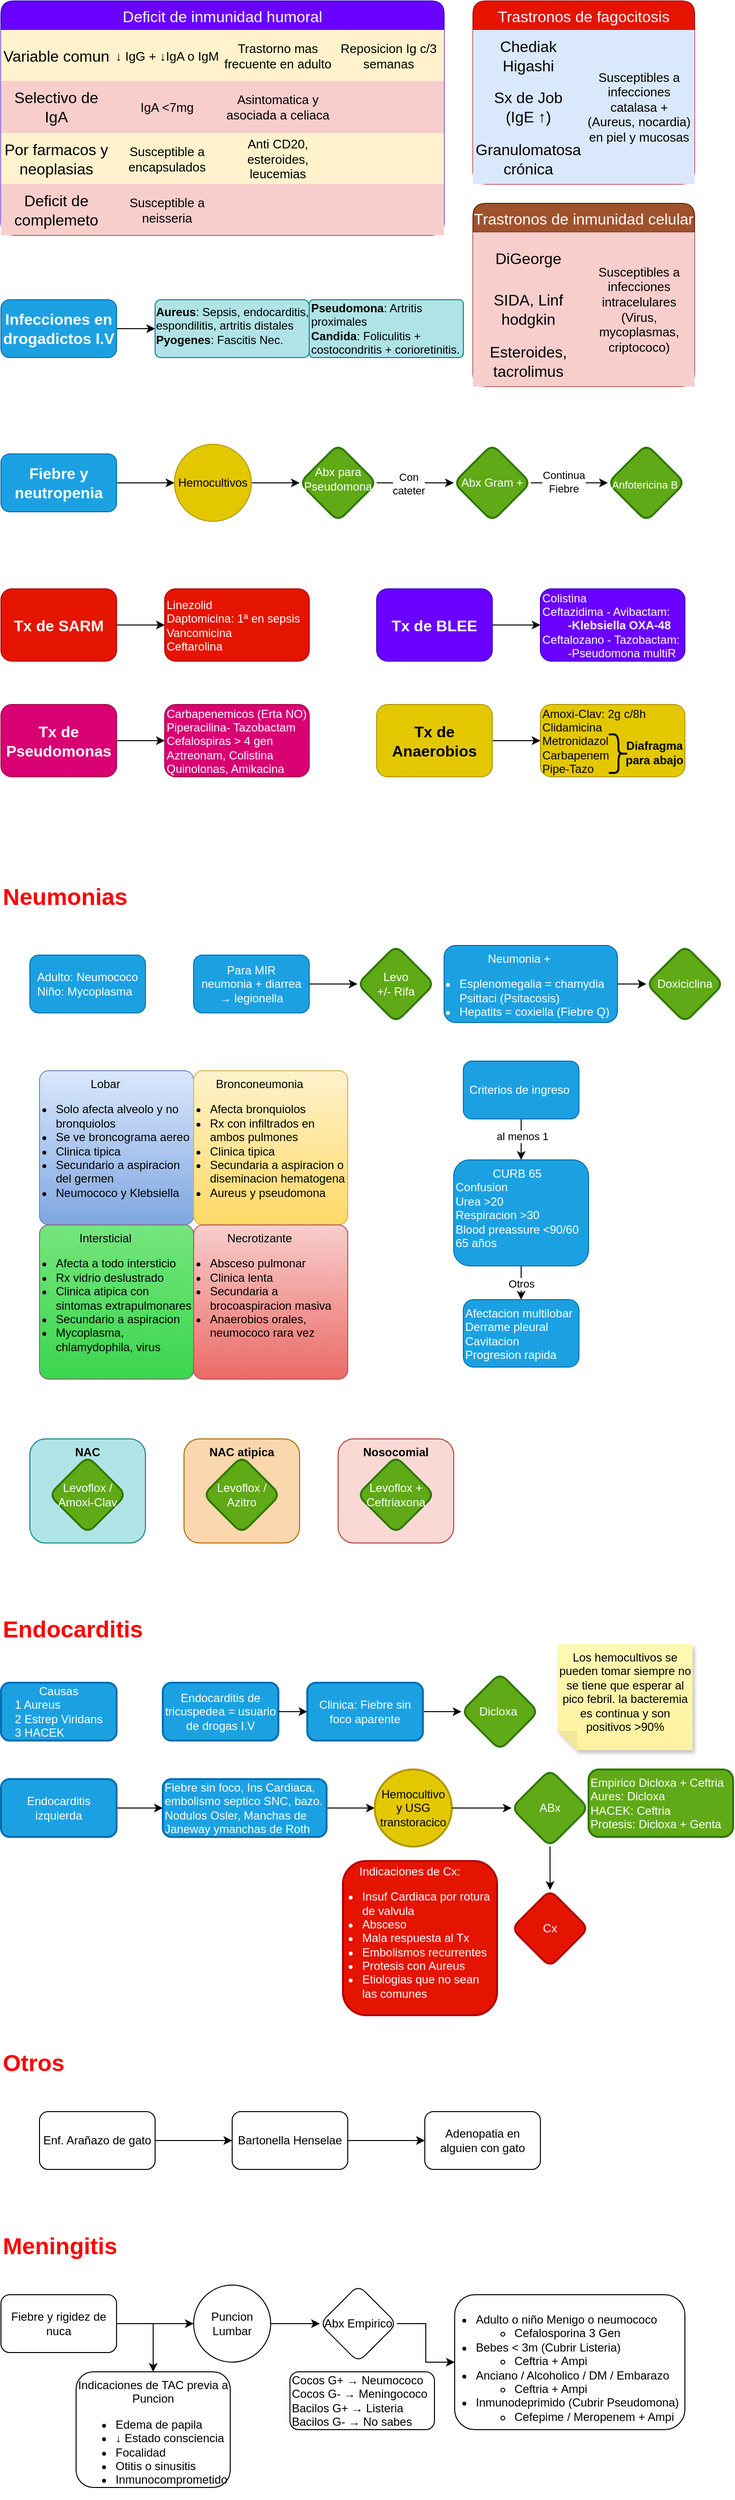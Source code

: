 <mxfile version="21.6.2" type="github">
  <diagram name="Página-1" id="2CrfE8WvnRpnQF9L1QOg">
    <mxGraphModel dx="821" dy="754" grid="1" gridSize="10" guides="1" tooltips="1" connect="1" arrows="1" fold="1" page="1" pageScale="1" pageWidth="850" pageHeight="1100" math="0" shadow="0">
      <root>
        <mxCell id="0" />
        <mxCell id="1" parent="0" />
        <mxCell id="sHQAMOlgaIM1nV1TYifh-20" value="Nosocomial" style="rounded=1;whiteSpace=wrap;html=1;verticalAlign=top;fillColor=#fad9d5;strokeColor=#ae4132;fontStyle=1" vertex="1" parent="1">
          <mxGeometry x="430" y="1582" width="120" height="108" as="geometry" />
        </mxCell>
        <mxCell id="sHQAMOlgaIM1nV1TYifh-19" value="NAC atipica" style="rounded=1;whiteSpace=wrap;html=1;verticalAlign=top;fillColor=#fad7ac;strokeColor=#b46504;fontStyle=1" vertex="1" parent="1">
          <mxGeometry x="270" y="1582" width="120" height="108" as="geometry" />
        </mxCell>
        <mxCell id="sHQAMOlgaIM1nV1TYifh-18" value="NAC" style="rounded=1;whiteSpace=wrap;html=1;verticalAlign=top;fillColor=#b0e3e6;strokeColor=#0e8088;fontStyle=1" vertex="1" parent="1">
          <mxGeometry x="110" y="1582" width="120" height="108" as="geometry" />
        </mxCell>
        <mxCell id="TPgOUrvoIxnq0UZ94LA--1" value="Deficit de inmunidad humoral" style="shape=table;startSize=30;container=1;collapsible=0;childLayout=tableLayout;strokeColor=#3700CC;fontSize=16;rounded=1;fillColor=#6a00ff;fontColor=#ffffff;" parent="1" vertex="1">
          <mxGeometry x="80" y="90" width="460" height="243" as="geometry" />
        </mxCell>
        <mxCell id="TPgOUrvoIxnq0UZ94LA--2" value="" style="shape=tableRow;horizontal=0;startSize=0;swimlaneHead=0;swimlaneBody=0;strokeColor=inherit;top=0;left=0;bottom=0;right=0;collapsible=0;dropTarget=0;fillColor=none;points=[[0,0.5],[1,0.5]];portConstraint=eastwest;fontSize=16;" parent="TPgOUrvoIxnq0UZ94LA--1" vertex="1">
          <mxGeometry y="30" width="460" height="53" as="geometry" />
        </mxCell>
        <mxCell id="TPgOUrvoIxnq0UZ94LA--3" value="Variable comun" style="shape=partialRectangle;html=1;whiteSpace=wrap;connectable=0;strokeColor=#d6b656;overflow=hidden;fillColor=#fff2cc;top=0;left=0;bottom=0;right=0;pointerEvents=1;fontSize=16;" parent="TPgOUrvoIxnq0UZ94LA--2" vertex="1">
          <mxGeometry width="115" height="53" as="geometry">
            <mxRectangle width="115" height="53" as="alternateBounds" />
          </mxGeometry>
        </mxCell>
        <mxCell id="TPgOUrvoIxnq0UZ94LA--4" value="↓ IgG + ↓IgA o IgM" style="shape=partialRectangle;html=1;whiteSpace=wrap;connectable=0;strokeColor=#d6b656;overflow=hidden;fillColor=#fff2cc;top=0;left=0;bottom=0;right=0;pointerEvents=1;fontSize=13;" parent="TPgOUrvoIxnq0UZ94LA--2" vertex="1">
          <mxGeometry x="115" width="115" height="53" as="geometry">
            <mxRectangle width="115" height="53" as="alternateBounds" />
          </mxGeometry>
        </mxCell>
        <mxCell id="TPgOUrvoIxnq0UZ94LA--5" value="Trastorno mas frecuente en adulto" style="shape=partialRectangle;html=1;whiteSpace=wrap;connectable=0;strokeColor=#d6b656;overflow=hidden;fillColor=#fff2cc;top=0;left=0;bottom=0;right=0;pointerEvents=1;fontSize=13;" parent="TPgOUrvoIxnq0UZ94LA--2" vertex="1">
          <mxGeometry x="230" width="115" height="53" as="geometry">
            <mxRectangle width="115" height="53" as="alternateBounds" />
          </mxGeometry>
        </mxCell>
        <mxCell id="TPgOUrvoIxnq0UZ94LA--14" value="Reposicion Ig c/3 semanas" style="shape=partialRectangle;html=1;whiteSpace=wrap;connectable=0;strokeColor=#d6b656;overflow=hidden;fillColor=#fff2cc;top=0;left=0;bottom=0;right=0;pointerEvents=1;fontSize=13;" parent="TPgOUrvoIxnq0UZ94LA--2" vertex="1">
          <mxGeometry x="345" width="115" height="53" as="geometry">
            <mxRectangle width="115" height="53" as="alternateBounds" />
          </mxGeometry>
        </mxCell>
        <mxCell id="TPgOUrvoIxnq0UZ94LA--6" value="" style="shape=tableRow;horizontal=0;startSize=0;swimlaneHead=0;swimlaneBody=0;strokeColor=inherit;top=0;left=0;bottom=0;right=0;collapsible=0;dropTarget=0;fillColor=none;points=[[0,0.5],[1,0.5]];portConstraint=eastwest;fontSize=16;" parent="TPgOUrvoIxnq0UZ94LA--1" vertex="1">
          <mxGeometry y="83" width="460" height="54" as="geometry" />
        </mxCell>
        <mxCell id="TPgOUrvoIxnq0UZ94LA--7" value="Selectivo de IgA" style="shape=partialRectangle;html=1;whiteSpace=wrap;connectable=0;strokeColor=#b85450;overflow=hidden;fillColor=#f8cecc;top=0;left=0;bottom=0;right=0;pointerEvents=1;fontSize=16;" parent="TPgOUrvoIxnq0UZ94LA--6" vertex="1">
          <mxGeometry width="115" height="54" as="geometry">
            <mxRectangle width="115" height="54" as="alternateBounds" />
          </mxGeometry>
        </mxCell>
        <mxCell id="TPgOUrvoIxnq0UZ94LA--8" value="IgA &amp;lt;7mg" style="shape=partialRectangle;html=1;whiteSpace=wrap;connectable=0;strokeColor=#b85450;overflow=hidden;fillColor=#f8cecc;top=0;left=0;bottom=0;right=0;pointerEvents=1;fontSize=13;" parent="TPgOUrvoIxnq0UZ94LA--6" vertex="1">
          <mxGeometry x="115" width="115" height="54" as="geometry">
            <mxRectangle width="115" height="54" as="alternateBounds" />
          </mxGeometry>
        </mxCell>
        <mxCell id="TPgOUrvoIxnq0UZ94LA--9" value="Asintomatica y asociada a celiaca" style="shape=partialRectangle;html=1;whiteSpace=wrap;connectable=0;strokeColor=#b85450;overflow=hidden;fillColor=#f8cecc;top=0;left=0;bottom=0;right=0;pointerEvents=1;fontSize=13;" parent="TPgOUrvoIxnq0UZ94LA--6" vertex="1">
          <mxGeometry x="230" width="115" height="54" as="geometry">
            <mxRectangle width="115" height="54" as="alternateBounds" />
          </mxGeometry>
        </mxCell>
        <mxCell id="TPgOUrvoIxnq0UZ94LA--15" style="shape=partialRectangle;html=1;whiteSpace=wrap;connectable=0;strokeColor=#b85450;overflow=hidden;fillColor=#f8cecc;top=0;left=0;bottom=0;right=0;pointerEvents=1;fontSize=16;" parent="TPgOUrvoIxnq0UZ94LA--6" vertex="1">
          <mxGeometry x="345" width="115" height="54" as="geometry">
            <mxRectangle width="115" height="54" as="alternateBounds" />
          </mxGeometry>
        </mxCell>
        <mxCell id="TPgOUrvoIxnq0UZ94LA--10" value="" style="shape=tableRow;horizontal=0;startSize=0;swimlaneHead=0;swimlaneBody=0;strokeColor=inherit;top=0;left=0;bottom=0;right=0;collapsible=0;dropTarget=0;fillColor=none;points=[[0,0.5],[1,0.5]];portConstraint=eastwest;fontSize=16;" parent="TPgOUrvoIxnq0UZ94LA--1" vertex="1">
          <mxGeometry y="137" width="460" height="53" as="geometry" />
        </mxCell>
        <mxCell id="TPgOUrvoIxnq0UZ94LA--11" value="Por farmacos y neoplasias" style="shape=partialRectangle;html=1;whiteSpace=wrap;connectable=0;strokeColor=#d6b656;overflow=hidden;fillColor=#fff2cc;top=0;left=0;bottom=0;right=0;pointerEvents=1;fontSize=16;" parent="TPgOUrvoIxnq0UZ94LA--10" vertex="1">
          <mxGeometry width="115" height="53" as="geometry">
            <mxRectangle width="115" height="53" as="alternateBounds" />
          </mxGeometry>
        </mxCell>
        <mxCell id="TPgOUrvoIxnq0UZ94LA--12" value="&lt;font style=&quot;font-size: 13px;&quot;&gt;Susceptible a encapsulados&lt;br style=&quot;font-size: 13px;&quot;&gt;&lt;/font&gt;" style="shape=partialRectangle;html=1;whiteSpace=wrap;connectable=0;strokeColor=#d6b656;overflow=hidden;fillColor=#fff2cc;top=0;left=0;bottom=0;right=0;pointerEvents=1;fontSize=13;" parent="TPgOUrvoIxnq0UZ94LA--10" vertex="1">
          <mxGeometry x="115" width="115" height="53" as="geometry">
            <mxRectangle width="115" height="53" as="alternateBounds" />
          </mxGeometry>
        </mxCell>
        <mxCell id="TPgOUrvoIxnq0UZ94LA--13" value="Anti CD20, esteroides, leucemias" style="shape=partialRectangle;html=1;whiteSpace=wrap;connectable=0;strokeColor=#d6b656;overflow=hidden;fillColor=#fff2cc;top=0;left=0;bottom=0;right=0;pointerEvents=1;fontSize=13;" parent="TPgOUrvoIxnq0UZ94LA--10" vertex="1">
          <mxGeometry x="230" width="115" height="53" as="geometry">
            <mxRectangle width="115" height="53" as="alternateBounds" />
          </mxGeometry>
        </mxCell>
        <mxCell id="TPgOUrvoIxnq0UZ94LA--16" style="shape=partialRectangle;html=1;whiteSpace=wrap;connectable=0;strokeColor=#d6b656;overflow=hidden;fillColor=#fff2cc;top=0;left=0;bottom=0;right=0;pointerEvents=1;fontSize=16;" parent="TPgOUrvoIxnq0UZ94LA--10" vertex="1">
          <mxGeometry x="345" width="115" height="53" as="geometry">
            <mxRectangle width="115" height="53" as="alternateBounds" />
          </mxGeometry>
        </mxCell>
        <mxCell id="TPgOUrvoIxnq0UZ94LA--43" style="shape=tableRow;horizontal=0;startSize=0;swimlaneHead=0;swimlaneBody=0;strokeColor=inherit;top=0;left=0;bottom=0;right=0;collapsible=0;dropTarget=0;fillColor=none;points=[[0,0.5],[1,0.5]];portConstraint=eastwest;fontSize=16;" parent="TPgOUrvoIxnq0UZ94LA--1" vertex="1">
          <mxGeometry y="190" width="460" height="53" as="geometry" />
        </mxCell>
        <mxCell id="TPgOUrvoIxnq0UZ94LA--44" value="Deficit de complemeto" style="shape=partialRectangle;html=1;whiteSpace=wrap;connectable=0;strokeColor=#b85450;overflow=hidden;fillColor=#f8cecc;top=0;left=0;bottom=0;right=0;pointerEvents=1;fontSize=16;" parent="TPgOUrvoIxnq0UZ94LA--43" vertex="1">
          <mxGeometry width="115" height="53" as="geometry">
            <mxRectangle width="115" height="53" as="alternateBounds" />
          </mxGeometry>
        </mxCell>
        <mxCell id="TPgOUrvoIxnq0UZ94LA--45" value="Susceptible a neisseria" style="shape=partialRectangle;html=1;whiteSpace=wrap;connectable=0;strokeColor=#b85450;overflow=hidden;fillColor=#f8cecc;top=0;left=0;bottom=0;right=0;pointerEvents=1;fontSize=13;" parent="TPgOUrvoIxnq0UZ94LA--43" vertex="1">
          <mxGeometry x="115" width="115" height="53" as="geometry">
            <mxRectangle width="115" height="53" as="alternateBounds" />
          </mxGeometry>
        </mxCell>
        <mxCell id="TPgOUrvoIxnq0UZ94LA--46" style="shape=partialRectangle;html=1;whiteSpace=wrap;connectable=0;strokeColor=#b85450;overflow=hidden;fillColor=#f8cecc;top=0;left=0;bottom=0;right=0;pointerEvents=1;fontSize=13;" parent="TPgOUrvoIxnq0UZ94LA--43" vertex="1">
          <mxGeometry x="230" width="115" height="53" as="geometry">
            <mxRectangle width="115" height="53" as="alternateBounds" />
          </mxGeometry>
        </mxCell>
        <mxCell id="TPgOUrvoIxnq0UZ94LA--47" style="shape=partialRectangle;html=1;whiteSpace=wrap;connectable=0;strokeColor=#b85450;overflow=hidden;fillColor=#f8cecc;top=0;left=0;bottom=0;right=0;pointerEvents=1;fontSize=16;" parent="TPgOUrvoIxnq0UZ94LA--43" vertex="1">
          <mxGeometry x="345" width="115" height="53" as="geometry">
            <mxRectangle width="115" height="53" as="alternateBounds" />
          </mxGeometry>
        </mxCell>
        <mxCell id="TPgOUrvoIxnq0UZ94LA--17" value="Trastronos de fagocitosis" style="shape=table;startSize=30;container=1;collapsible=0;childLayout=tableLayout;strokeColor=#B20000;fontSize=16;rounded=1;fillColor=#e51400;fontColor=#ffffff;" parent="1" vertex="1">
          <mxGeometry x="570" y="90" width="230" height="190" as="geometry" />
        </mxCell>
        <mxCell id="TPgOUrvoIxnq0UZ94LA--18" value="" style="shape=tableRow;horizontal=0;startSize=0;swimlaneHead=0;swimlaneBody=0;strokeColor=inherit;top=0;left=0;bottom=0;right=0;collapsible=0;dropTarget=0;fillColor=none;points=[[0,0.5],[1,0.5]];portConstraint=eastwest;fontSize=16;" parent="TPgOUrvoIxnq0UZ94LA--17" vertex="1">
          <mxGeometry y="30" width="230" height="53" as="geometry" />
        </mxCell>
        <mxCell id="TPgOUrvoIxnq0UZ94LA--19" value="Chediak Higashi" style="shape=partialRectangle;html=1;whiteSpace=wrap;connectable=0;strokeColor=#6c8ebf;overflow=hidden;fillColor=#dae8fc;top=0;left=0;bottom=0;right=0;pointerEvents=1;fontSize=16;" parent="TPgOUrvoIxnq0UZ94LA--18" vertex="1">
          <mxGeometry width="115" height="53" as="geometry">
            <mxRectangle width="115" height="53" as="alternateBounds" />
          </mxGeometry>
        </mxCell>
        <mxCell id="TPgOUrvoIxnq0UZ94LA--20" value="Susceptibles a infecciones catalasa + &lt;br&gt;(Aureus, nocardia) en piel y mucosas" style="shape=partialRectangle;html=1;whiteSpace=wrap;connectable=0;strokeColor=#6c8ebf;overflow=hidden;fillColor=#dae8fc;top=0;left=0;bottom=0;right=0;pointerEvents=1;fontSize=13;rowspan=3;colspan=1;align=center;" parent="TPgOUrvoIxnq0UZ94LA--18" vertex="1">
          <mxGeometry x="115" width="115" height="160" as="geometry">
            <mxRectangle width="115" height="53" as="alternateBounds" />
          </mxGeometry>
        </mxCell>
        <mxCell id="TPgOUrvoIxnq0UZ94LA--23" value="" style="shape=tableRow;horizontal=0;startSize=0;swimlaneHead=0;swimlaneBody=0;strokeColor=inherit;top=0;left=0;bottom=0;right=0;collapsible=0;dropTarget=0;fillColor=none;points=[[0,0.5],[1,0.5]];portConstraint=eastwest;fontSize=16;" parent="TPgOUrvoIxnq0UZ94LA--17" vertex="1">
          <mxGeometry y="83" width="230" height="54" as="geometry" />
        </mxCell>
        <mxCell id="TPgOUrvoIxnq0UZ94LA--24" value="Sx de Job &lt;br&gt;(IgE ↑)" style="shape=partialRectangle;html=1;whiteSpace=wrap;connectable=0;strokeColor=#6c8ebf;overflow=hidden;fillColor=#dae8fc;top=0;left=0;bottom=0;right=0;pointerEvents=1;fontSize=16;" parent="TPgOUrvoIxnq0UZ94LA--23" vertex="1">
          <mxGeometry width="115" height="54" as="geometry">
            <mxRectangle width="115" height="54" as="alternateBounds" />
          </mxGeometry>
        </mxCell>
        <mxCell id="TPgOUrvoIxnq0UZ94LA--25" value="IgA &amp;lt;7mg" style="shape=partialRectangle;html=1;whiteSpace=wrap;connectable=0;strokeColor=inherit;overflow=hidden;fillColor=none;top=0;left=0;bottom=0;right=0;pointerEvents=1;fontSize=13;" parent="TPgOUrvoIxnq0UZ94LA--23" vertex="1" visible="0">
          <mxGeometry x="115" width="115" height="54" as="geometry">
            <mxRectangle width="115" height="54" as="alternateBounds" />
          </mxGeometry>
        </mxCell>
        <mxCell id="TPgOUrvoIxnq0UZ94LA--28" value="" style="shape=tableRow;horizontal=0;startSize=0;swimlaneHead=0;swimlaneBody=0;strokeColor=inherit;top=0;left=0;bottom=0;right=0;collapsible=0;dropTarget=0;fillColor=none;points=[[0,0.5],[1,0.5]];portConstraint=eastwest;fontSize=16;" parent="TPgOUrvoIxnq0UZ94LA--17" vertex="1">
          <mxGeometry y="137" width="230" height="53" as="geometry" />
        </mxCell>
        <mxCell id="TPgOUrvoIxnq0UZ94LA--29" value="Granulomatosa crónica" style="shape=partialRectangle;html=1;whiteSpace=wrap;connectable=0;strokeColor=#6c8ebf;overflow=hidden;fillColor=#dae8fc;top=0;left=0;bottom=0;right=0;pointerEvents=1;fontSize=16;" parent="TPgOUrvoIxnq0UZ94LA--28" vertex="1">
          <mxGeometry width="115" height="53" as="geometry">
            <mxRectangle width="115" height="53" as="alternateBounds" />
          </mxGeometry>
        </mxCell>
        <mxCell id="TPgOUrvoIxnq0UZ94LA--30" value="&lt;font style=&quot;font-size: 13px;&quot;&gt;Susceptible a encapsulados&lt;br style=&quot;font-size: 13px;&quot;&gt;&lt;/font&gt;" style="shape=partialRectangle;html=1;whiteSpace=wrap;connectable=0;strokeColor=inherit;overflow=hidden;fillColor=none;top=0;left=0;bottom=0;right=0;pointerEvents=1;fontSize=13;" parent="TPgOUrvoIxnq0UZ94LA--28" vertex="1" visible="0">
          <mxGeometry x="115" width="115" height="53" as="geometry">
            <mxRectangle width="115" height="53" as="alternateBounds" />
          </mxGeometry>
        </mxCell>
        <mxCell id="TPgOUrvoIxnq0UZ94LA--33" value="Trastronos de inmunidad celular" style="shape=table;startSize=30;container=1;collapsible=0;childLayout=tableLayout;strokeColor=#6D1F00;fontSize=16;rounded=1;fillColor=#a0522d;fontColor=#ffffff;" parent="1" vertex="1">
          <mxGeometry x="570" y="300" width="230" height="190" as="geometry" />
        </mxCell>
        <mxCell id="TPgOUrvoIxnq0UZ94LA--34" value="" style="shape=tableRow;horizontal=0;startSize=0;swimlaneHead=0;swimlaneBody=0;strokeColor=inherit;top=0;left=0;bottom=0;right=0;collapsible=0;dropTarget=0;fillColor=none;points=[[0,0.5],[1,0.5]];portConstraint=eastwest;fontSize=16;" parent="TPgOUrvoIxnq0UZ94LA--33" vertex="1">
          <mxGeometry y="30" width="230" height="53" as="geometry" />
        </mxCell>
        <mxCell id="TPgOUrvoIxnq0UZ94LA--35" value="DiGeorge" style="shape=partialRectangle;html=1;whiteSpace=wrap;connectable=0;strokeColor=#b85450;overflow=hidden;fillColor=#f8cecc;top=0;left=0;bottom=0;right=0;pointerEvents=1;fontSize=16;" parent="TPgOUrvoIxnq0UZ94LA--34" vertex="1">
          <mxGeometry width="115" height="53" as="geometry">
            <mxRectangle width="115" height="53" as="alternateBounds" />
          </mxGeometry>
        </mxCell>
        <mxCell id="TPgOUrvoIxnq0UZ94LA--36" value="Susceptibles a infecciones intracelulares (Virus, mycoplasmas, criptococo)" style="shape=partialRectangle;html=1;whiteSpace=wrap;connectable=0;strokeColor=#b85450;overflow=hidden;fillColor=#f8cecc;top=0;left=0;bottom=0;right=0;pointerEvents=1;fontSize=13;rowspan=3;colspan=1;" parent="TPgOUrvoIxnq0UZ94LA--34" vertex="1">
          <mxGeometry x="115" width="115" height="160" as="geometry">
            <mxRectangle width="115" height="53" as="alternateBounds" />
          </mxGeometry>
        </mxCell>
        <mxCell id="TPgOUrvoIxnq0UZ94LA--37" value="" style="shape=tableRow;horizontal=0;startSize=0;swimlaneHead=0;swimlaneBody=0;strokeColor=inherit;top=0;left=0;bottom=0;right=0;collapsible=0;dropTarget=0;fillColor=none;points=[[0,0.5],[1,0.5]];portConstraint=eastwest;fontSize=16;" parent="TPgOUrvoIxnq0UZ94LA--33" vertex="1">
          <mxGeometry y="83" width="230" height="54" as="geometry" />
        </mxCell>
        <mxCell id="TPgOUrvoIxnq0UZ94LA--38" value="SIDA, Linf hodgkin" style="shape=partialRectangle;html=1;whiteSpace=wrap;connectable=0;strokeColor=#b85450;overflow=hidden;fillColor=#f8cecc;top=0;left=0;bottom=0;right=0;pointerEvents=1;fontSize=16;" parent="TPgOUrvoIxnq0UZ94LA--37" vertex="1">
          <mxGeometry width="115" height="54" as="geometry">
            <mxRectangle width="115" height="54" as="alternateBounds" />
          </mxGeometry>
        </mxCell>
        <mxCell id="TPgOUrvoIxnq0UZ94LA--39" value="IgA &amp;lt;7mg" style="shape=partialRectangle;html=1;whiteSpace=wrap;connectable=0;strokeColor=inherit;overflow=hidden;fillColor=none;top=0;left=0;bottom=0;right=0;pointerEvents=1;fontSize=13;" parent="TPgOUrvoIxnq0UZ94LA--37" vertex="1" visible="0">
          <mxGeometry x="115" width="115" height="54" as="geometry">
            <mxRectangle width="115" height="54" as="alternateBounds" />
          </mxGeometry>
        </mxCell>
        <mxCell id="TPgOUrvoIxnq0UZ94LA--40" value="" style="shape=tableRow;horizontal=0;startSize=0;swimlaneHead=0;swimlaneBody=0;strokeColor=inherit;top=0;left=0;bottom=0;right=0;collapsible=0;dropTarget=0;fillColor=none;points=[[0,0.5],[1,0.5]];portConstraint=eastwest;fontSize=16;" parent="TPgOUrvoIxnq0UZ94LA--33" vertex="1">
          <mxGeometry y="137" width="230" height="53" as="geometry" />
        </mxCell>
        <mxCell id="TPgOUrvoIxnq0UZ94LA--41" value="Esteroides, tacrolimus" style="shape=partialRectangle;html=1;whiteSpace=wrap;connectable=0;strokeColor=#b85450;overflow=hidden;fillColor=#f8cecc;top=0;left=0;bottom=0;right=0;pointerEvents=1;fontSize=16;" parent="TPgOUrvoIxnq0UZ94LA--40" vertex="1">
          <mxGeometry width="115" height="53" as="geometry">
            <mxRectangle width="115" height="53" as="alternateBounds" />
          </mxGeometry>
        </mxCell>
        <mxCell id="TPgOUrvoIxnq0UZ94LA--42" value="&lt;font style=&quot;font-size: 13px;&quot;&gt;Susceptible a encapsulados&lt;br style=&quot;font-size: 13px;&quot;&gt;&lt;/font&gt;" style="shape=partialRectangle;html=1;whiteSpace=wrap;connectable=0;strokeColor=inherit;overflow=hidden;fillColor=none;top=0;left=0;bottom=0;right=0;pointerEvents=1;fontSize=13;" parent="TPgOUrvoIxnq0UZ94LA--40" vertex="1" visible="0">
          <mxGeometry x="115" width="115" height="53" as="geometry">
            <mxRectangle width="115" height="53" as="alternateBounds" />
          </mxGeometry>
        </mxCell>
        <mxCell id="DG7osGkd72HydQvR9eQq-3" value="" style="edgeStyle=orthogonalEdgeStyle;rounded=0;orthogonalLoop=1;jettySize=auto;html=1;" parent="1" source="DG7osGkd72HydQvR9eQq-1" target="DG7osGkd72HydQvR9eQq-2" edge="1">
          <mxGeometry relative="1" as="geometry" />
        </mxCell>
        <mxCell id="DG7osGkd72HydQvR9eQq-1" value="Infecciones en drogadictos I.V" style="rounded=1;whiteSpace=wrap;html=1;fontSize=16;fontStyle=1;fillColor=#1ba1e2;fontColor=#ffffff;strokeColor=#006EAF;" parent="1" vertex="1">
          <mxGeometry x="80" y="400" width="120" height="60" as="geometry" />
        </mxCell>
        <mxCell id="DG7osGkd72HydQvR9eQq-2" value="&lt;b&gt;Aureus&lt;/b&gt;: Sepsis, endocarditis, espondilitis, artritis distales&lt;br&gt;&lt;b&gt;Pyogenes&lt;/b&gt;: Fascitis Nec." style="rounded=1;whiteSpace=wrap;html=1;align=left;arcSize=10;verticalAlign=top;spacing=1;fillColor=#b0e3e6;strokeColor=#0e8088;" parent="1" vertex="1">
          <mxGeometry x="240" y="400" width="160" height="60" as="geometry" />
        </mxCell>
        <mxCell id="DG7osGkd72HydQvR9eQq-4" value="&lt;b&gt;Pseudomona&lt;/b&gt;: Artritis proximales&lt;br&gt;&lt;b&gt;Candida&lt;/b&gt;: Foliculitis + costocondritis + corioretinitis." style="rounded=1;whiteSpace=wrap;html=1;align=left;arcSize=7;verticalAlign=middle;fillColor=#b0e3e6;strokeColor=#0e8088;" parent="1" vertex="1">
          <mxGeometry x="400" y="400" width="160" height="60" as="geometry" />
        </mxCell>
        <mxCell id="DG7osGkd72HydQvR9eQq-11" value="" style="edgeStyle=orthogonalEdgeStyle;rounded=0;orthogonalLoop=1;jettySize=auto;html=1;" parent="1" source="DG7osGkd72HydQvR9eQq-5" target="DG7osGkd72HydQvR9eQq-10" edge="1">
          <mxGeometry relative="1" as="geometry" />
        </mxCell>
        <mxCell id="DG7osGkd72HydQvR9eQq-5" value="Fiebre y neutropenia" style="rounded=1;whiteSpace=wrap;html=1;fontSize=16;fontStyle=1;fillColor=#1ba1e2;fontColor=#ffffff;strokeColor=#006EAF;" parent="1" vertex="1">
          <mxGeometry x="80" y="560" width="120" height="60" as="geometry" />
        </mxCell>
        <mxCell id="DG7osGkd72HydQvR9eQq-13" value="" style="edgeStyle=orthogonalEdgeStyle;rounded=0;orthogonalLoop=1;jettySize=auto;html=1;" parent="1" source="DG7osGkd72HydQvR9eQq-10" target="DG7osGkd72HydQvR9eQq-12" edge="1">
          <mxGeometry relative="1" as="geometry" />
        </mxCell>
        <mxCell id="DG7osGkd72HydQvR9eQq-10" value="Hemocultivos" style="ellipse;whiteSpace=wrap;html=1;rounded=1;fillColor=#e3c800;fontColor=#000000;strokeColor=#B09500;" parent="1" vertex="1">
          <mxGeometry x="260" y="550" width="80" height="80" as="geometry" />
        </mxCell>
        <mxCell id="DG7osGkd72HydQvR9eQq-15" value="" style="edgeStyle=orthogonalEdgeStyle;rounded=0;orthogonalLoop=1;jettySize=auto;html=1;" parent="1" source="DG7osGkd72HydQvR9eQq-12" target="DG7osGkd72HydQvR9eQq-14" edge="1">
          <mxGeometry relative="1" as="geometry" />
        </mxCell>
        <mxCell id="DG7osGkd72HydQvR9eQq-24" value="Con &lt;br&gt;cateter" style="edgeLabel;html=1;align=center;verticalAlign=middle;resizable=0;points=[];" parent="DG7osGkd72HydQvR9eQq-15" vertex="1" connectable="0">
          <mxGeometry x="-0.3" y="-1" relative="1" as="geometry">
            <mxPoint x="5" as="offset" />
          </mxGeometry>
        </mxCell>
        <mxCell id="DG7osGkd72HydQvR9eQq-17" value="" style="edgeStyle=orthogonalEdgeStyle;rounded=0;orthogonalLoop=1;jettySize=auto;html=1;exitX=1;exitY=0.5;exitDx=0;exitDy=0;" parent="1" source="DG7osGkd72HydQvR9eQq-14" target="DG7osGkd72HydQvR9eQq-16" edge="1">
          <mxGeometry relative="1" as="geometry" />
        </mxCell>
        <mxCell id="DG7osGkd72HydQvR9eQq-18" value="Continua&lt;br&gt;Fiebre" style="edgeLabel;html=1;align=center;verticalAlign=middle;resizable=0;points=[];" parent="DG7osGkd72HydQvR9eQq-17" vertex="1" connectable="0">
          <mxGeometry x="-0.275" y="1" relative="1" as="geometry">
            <mxPoint x="5" as="offset" />
          </mxGeometry>
        </mxCell>
        <mxCell id="DG7osGkd72HydQvR9eQq-12" value="Abx para Pseudomona" style="rhombus;whiteSpace=wrap;html=1;rounded=1;spacingTop=-9;fillColor=#60a917;fontColor=#ffffff;strokeColor=#2D7600;strokeWidth=2;" parent="1" vertex="1">
          <mxGeometry x="390" y="550" width="80" height="80" as="geometry" />
        </mxCell>
        <mxCell id="DG7osGkd72HydQvR9eQq-14" value="&lt;div style=&quot;&quot;&gt;&lt;/div&gt;Abx Gram +" style="rhombus;whiteSpace=wrap;html=1;rounded=1;spacing=4;align=center;fillColor=#60a917;fontColor=#ffffff;strokeColor=#2D7600;strokeWidth=2;" parent="1" vertex="1">
          <mxGeometry x="550" y="550" width="80" height="80" as="geometry" />
        </mxCell>
        <mxCell id="DG7osGkd72HydQvR9eQq-16" value="Anfotericina B&amp;nbsp;" style="rhombus;whiteSpace=wrap;html=1;rounded=1;spacingTop=4;fontSize=11;fillColor=#60a917;fontColor=#ffffff;strokeColor=#2D7600;strokeWidth=2;" parent="1" vertex="1">
          <mxGeometry x="710" y="550" width="80" height="80" as="geometry" />
        </mxCell>
        <mxCell id="oTwkvesEyQl_i262vGw3-4" value="" style="edgeStyle=orthogonalEdgeStyle;rounded=0;orthogonalLoop=1;jettySize=auto;html=1;" parent="1" source="oTwkvesEyQl_i262vGw3-1" target="oTwkvesEyQl_i262vGw3-3" edge="1">
          <mxGeometry relative="1" as="geometry" />
        </mxCell>
        <mxCell id="oTwkvesEyQl_i262vGw3-1" value="Tx de SARM" style="rounded=1;whiteSpace=wrap;html=1;fontSize=16;fontStyle=1;fillColor=#e51400;fontColor=#ffffff;strokeColor=#B20000;" parent="1" vertex="1">
          <mxGeometry x="80" y="700" width="120" height="75" as="geometry" />
        </mxCell>
        <mxCell id="oTwkvesEyQl_i262vGw3-3" value="Linezolid&lt;br&gt;Daptomicina: 1ª en sepsis&lt;br&gt;Vancomicina&lt;br&gt;Ceftarolina" style="rounded=1;whiteSpace=wrap;html=1;align=left;fillColor=#e51400;fontColor=#ffffff;strokeColor=#B20000;" parent="1" vertex="1">
          <mxGeometry x="250" y="700" width="150" height="75" as="geometry" />
        </mxCell>
        <mxCell id="oTwkvesEyQl_i262vGw3-5" value="" style="edgeStyle=orthogonalEdgeStyle;rounded=0;orthogonalLoop=1;jettySize=auto;html=1;" parent="1" source="oTwkvesEyQl_i262vGw3-6" target="oTwkvesEyQl_i262vGw3-7" edge="1">
          <mxGeometry relative="1" as="geometry" />
        </mxCell>
        <mxCell id="oTwkvesEyQl_i262vGw3-6" value="Tx de BLEE" style="rounded=1;whiteSpace=wrap;html=1;fontSize=16;fontStyle=1;fillColor=#6a00ff;fontColor=#ffffff;strokeColor=#3700CC;" parent="1" vertex="1">
          <mxGeometry x="470" y="700" width="120" height="75" as="geometry" />
        </mxCell>
        <mxCell id="oTwkvesEyQl_i262vGw3-7" value="&lt;div&gt;Colistina&lt;/div&gt;&lt;div&gt;Ceftazidima - Avibactam:&lt;/div&gt;&lt;div&gt;&lt;b&gt;&lt;span style=&quot;white-space: pre;&quot;&gt;&#x9;&lt;/span&gt;-Klebsiella OXA-48&lt;/b&gt;&lt;br&gt;&lt;/div&gt;&lt;div&gt;Ceftalozano - Tazobactam:&lt;/div&gt;&lt;div&gt;&lt;span style=&quot;white-space: pre;&quot;&gt;&#x9;&lt;/span&gt;-Pseudomona multiR&lt;br&gt;&lt;/div&gt;" style="rounded=1;whiteSpace=wrap;html=1;align=left;fillColor=#6a00ff;fontColor=#ffffff;strokeColor=#3700CC;" parent="1" vertex="1">
          <mxGeometry x="640" y="700" width="150" height="75" as="geometry" />
        </mxCell>
        <mxCell id="oTwkvesEyQl_i262vGw3-8" value="" style="edgeStyle=orthogonalEdgeStyle;rounded=0;orthogonalLoop=1;jettySize=auto;html=1;" parent="1" source="oTwkvesEyQl_i262vGw3-9" target="oTwkvesEyQl_i262vGw3-10" edge="1">
          <mxGeometry relative="1" as="geometry" />
        </mxCell>
        <mxCell id="oTwkvesEyQl_i262vGw3-9" value="Tx de Pseudomonas" style="rounded=1;whiteSpace=wrap;html=1;fontSize=16;fontStyle=1;fillColor=#d80073;fontColor=#ffffff;strokeColor=#A50040;" parent="1" vertex="1">
          <mxGeometry x="80" y="820" width="120" height="75" as="geometry" />
        </mxCell>
        <mxCell id="oTwkvesEyQl_i262vGw3-10" value="&lt;div&gt;Carbapenemicos (Erta NO)&lt;/div&gt;&lt;div&gt;Piperacilina- Tazobactam&lt;/div&gt;Cefalospiras &amp;gt; 4 gen&lt;br&gt;&lt;div&gt;Aztreonam, Colistina&lt;br&gt;&lt;/div&gt;&lt;div&gt;Quinolonas, Amikacina&lt;br&gt;&lt;/div&gt;" style="rounded=1;whiteSpace=wrap;html=1;align=left;fillColor=#d80073;fontColor=#ffffff;strokeColor=#A50040;" parent="1" vertex="1">
          <mxGeometry x="250" y="820" width="150" height="75" as="geometry" />
        </mxCell>
        <mxCell id="oTwkvesEyQl_i262vGw3-11" value="" style="edgeStyle=orthogonalEdgeStyle;rounded=0;orthogonalLoop=1;jettySize=auto;html=1;" parent="1" source="oTwkvesEyQl_i262vGw3-12" target="oTwkvesEyQl_i262vGw3-13" edge="1">
          <mxGeometry relative="1" as="geometry" />
        </mxCell>
        <mxCell id="oTwkvesEyQl_i262vGw3-12" value="Tx de Anaerobios" style="rounded=1;whiteSpace=wrap;html=1;fontSize=16;fontStyle=1;fillColor=#e3c800;fontColor=#000000;strokeColor=#B09500;" parent="1" vertex="1">
          <mxGeometry x="470" y="820" width="120" height="75" as="geometry" />
        </mxCell>
        <mxCell id="oTwkvesEyQl_i262vGw3-13" value="&lt;div&gt;Amoxi-Clav: 2g c/8h&lt;/div&gt;&lt;div&gt;Clidamicina&lt;br&gt;&lt;/div&gt;&lt;div&gt;Metronidazol&lt;/div&gt;&lt;div&gt;Carbapenem&lt;br&gt;&lt;/div&gt;&lt;div&gt;Pipe-Tazo&lt;br&gt;&lt;/div&gt;" style="rounded=1;whiteSpace=wrap;html=1;align=left;fillColor=#e3c800;fontColor=#000000;strokeColor=#B09500;" parent="1" vertex="1">
          <mxGeometry x="640" y="820" width="150" height="75" as="geometry" />
        </mxCell>
        <mxCell id="oTwkvesEyQl_i262vGw3-14" value="" style="shape=curlyBracket;whiteSpace=wrap;html=1;rounded=1;flipH=1;labelPosition=right;verticalLabelPosition=middle;align=left;verticalAlign=middle;strokeWidth=2;" parent="1" vertex="1">
          <mxGeometry x="711" y="851" width="20" height="40" as="geometry" />
        </mxCell>
        <mxCell id="oTwkvesEyQl_i262vGw3-15" value="&lt;div&gt;Diafragma&lt;/div&gt;&lt;div&gt;para abajo&lt;br&gt;&lt;/div&gt;" style="text;html=1;align=center;verticalAlign=middle;resizable=0;points=[];autosize=1;strokeColor=none;fillColor=none;fontStyle=1" parent="1" vertex="1">
          <mxGeometry x="718" y="850" width="80" height="40" as="geometry" />
        </mxCell>
        <mxCell id="oTwkvesEyQl_i262vGw3-17" value="Neumonias" style="text;strokeColor=none;fillColor=none;html=1;fontSize=24;fontStyle=1;verticalAlign=middle;align=left;fontColor=#FF0000;" parent="1" vertex="1">
          <mxGeometry x="80" y="1000" width="160" height="40" as="geometry" />
        </mxCell>
        <mxCell id="oTwkvesEyQl_i262vGw3-18" value="&lt;span style=&quot;background-color: initial; text-align: left;&quot;&gt;Adulto: Neumococo&lt;/span&gt;&lt;br&gt;&lt;div style=&quot;text-align: left;&quot;&gt;&lt;span style=&quot;background-color: initial;&quot;&gt;Niño: Mycoplasma&lt;/span&gt;&lt;/div&gt;" style="rounded=1;whiteSpace=wrap;html=1;fillColor=#1ba1e2;fontColor=#ffffff;strokeColor=#006EAF;verticalAlign=middle;" parent="1" vertex="1">
          <mxGeometry x="110" y="1080" width="120" height="60" as="geometry" />
        </mxCell>
        <mxCell id="oTwkvesEyQl_i262vGw3-22" value="" style="edgeStyle=orthogonalEdgeStyle;rounded=0;orthogonalLoop=1;jettySize=auto;html=1;" parent="1" source="oTwkvesEyQl_i262vGw3-19" target="oTwkvesEyQl_i262vGw3-21" edge="1">
          <mxGeometry relative="1" as="geometry" />
        </mxCell>
        <mxCell id="oTwkvesEyQl_i262vGw3-19" value="Para MIR &lt;br&gt;neumonia + diarrea → legionella" style="whiteSpace=wrap;html=1;rounded=1;fillColor=#1ba1e2;fontColor=#ffffff;strokeColor=#006EAF;" parent="1" vertex="1">
          <mxGeometry x="280" y="1080" width="120" height="60" as="geometry" />
        </mxCell>
        <mxCell id="oTwkvesEyQl_i262vGw3-21" value="&lt;div&gt;Levo &lt;br&gt;&lt;/div&gt;&lt;div&gt;+/- Rifa&lt;/div&gt;" style="rhombus;whiteSpace=wrap;html=1;rounded=1;fillColor=#60a917;fontColor=#ffffff;strokeColor=#2D7600;strokeWidth=2;" parent="1" vertex="1">
          <mxGeometry x="450" y="1070" width="80" height="80" as="geometry" />
        </mxCell>
        <mxCell id="oTwkvesEyQl_i262vGw3-26" value="&lt;div align=&quot;center&quot;&gt;Lobar&lt;/div&gt;&lt;div&gt;&lt;ul&gt;&lt;li&gt;Solo afecta alveolo y no bronquiolos&lt;/li&gt;&lt;li&gt;Se ve broncograma aereo&lt;/li&gt;&lt;li&gt;Clinica tipica&lt;/li&gt;&lt;li&gt;Secundario a aspiracion del germen&lt;br&gt;&lt;/li&gt;&lt;li&gt;Neumococo y Klebsiella&lt;br&gt;&lt;/li&gt;&lt;/ul&gt;&lt;/div&gt;" style="rounded=1;whiteSpace=wrap;html=1;arcSize=6;verticalAlign=top;align=left;spacingLeft=-25;fillColor=#dae8fc;gradientColor=#7ea6e0;strokeColor=#6c8ebf;" parent="1" vertex="1">
          <mxGeometry x="120" y="1200" width="160" height="160" as="geometry" />
        </mxCell>
        <mxCell id="oTwkvesEyQl_i262vGw3-27" value="&lt;div align=&quot;center&quot;&gt;Bronconeumonia&lt;/div&gt;&lt;div&gt;&lt;ul&gt;&lt;li&gt;Afecta bronquiolos&lt;/li&gt;&lt;li&gt;Rx con infiltrados en ambos pulmones&lt;/li&gt;&lt;li&gt;Clinica tipica&lt;/li&gt;&lt;li&gt;Secundaria a aspiracion o diseminacion hematogena&lt;br&gt;&lt;/li&gt;&lt;li&gt;Aureus y pseudomona&lt;br&gt;&lt;/li&gt;&lt;/ul&gt;&lt;/div&gt;" style="rounded=1;whiteSpace=wrap;html=1;arcSize=6;verticalAlign=top;align=left;spacingLeft=-25;fillColor=#fff2cc;gradientColor=#ffd966;strokeColor=#d6b656;" parent="1" vertex="1">
          <mxGeometry x="280" y="1200" width="160" height="160" as="geometry" />
        </mxCell>
        <mxCell id="oTwkvesEyQl_i262vGw3-28" value="&lt;div align=&quot;center&quot;&gt;Intersticial&lt;/div&gt;&lt;div&gt;&lt;ul&gt;&lt;li&gt;Afecta a todo intersticio&lt;/li&gt;&lt;li&gt;Rx vidrio deslustrado&lt;/li&gt;&lt;li&gt;Clinica atipica con sintomas extrapulmonares&lt;/li&gt;&lt;li&gt;Secundario a aspiracion&lt;/li&gt;&lt;li&gt;Mycoplasma, chlamydophila, virus&lt;br&gt;&lt;/li&gt;&lt;/ul&gt;&lt;/div&gt;" style="rounded=1;whiteSpace=wrap;html=1;arcSize=6;verticalAlign=top;align=left;spacingLeft=-25;fillColor=#75E67D;gradientColor=#3AD54E;strokeColor=#996185;" parent="1" vertex="1">
          <mxGeometry x="120" y="1360" width="160" height="160" as="geometry" />
        </mxCell>
        <mxCell id="oTwkvesEyQl_i262vGw3-29" value="&lt;div align=&quot;center&quot;&gt;Necrotizante&lt;/div&gt;&lt;div&gt;&lt;ul&gt;&lt;li&gt;Absceso pulmonar&lt;br&gt;&lt;/li&gt;&lt;li&gt;Clinica lenta&lt;/li&gt;&lt;li&gt;Secundaria a brocoaspiracion masiva&lt;br&gt;&lt;/li&gt;&lt;li&gt;Anaerobios orales, neumococo rara vez&lt;br&gt;&lt;/li&gt;&lt;/ul&gt;&lt;/div&gt;" style="rounded=1;whiteSpace=wrap;html=1;arcSize=6;verticalAlign=top;align=left;spacingLeft=-25;fillColor=#f8cecc;gradientColor=#ea6b66;strokeColor=#b85450;" parent="1" vertex="1">
          <mxGeometry x="280" y="1360" width="160" height="160" as="geometry" />
        </mxCell>
        <mxCell id="sHQAMOlgaIM1nV1TYifh-15" value="" style="edgeStyle=orthogonalEdgeStyle;rounded=0;orthogonalLoop=1;jettySize=auto;html=1;" edge="1" parent="1" source="oTwkvesEyQl_i262vGw3-30" target="sHQAMOlgaIM1nV1TYifh-14">
          <mxGeometry relative="1" as="geometry" />
        </mxCell>
        <mxCell id="oTwkvesEyQl_i262vGw3-30" value="&lt;div&gt;&lt;div style=&quot;text-align: center;&quot;&gt;&lt;span style=&quot;background-color: initial;&quot;&gt;Neumonia +&lt;/span&gt;&lt;/div&gt;&lt;ul&gt;&lt;li&gt;Esplenomegalia = chamydia Psittaci (Psitacosis)&lt;/li&gt;&lt;li&gt;Hepatits = coxiella (Fiebre Q)&lt;/li&gt;&lt;/ul&gt;&lt;/div&gt;" style="rounded=1;whiteSpace=wrap;html=1;align=left;spacingLeft=-26;verticalAlign=top;fillColor=#1ba1e2;fontColor=#ffffff;strokeColor=#006EAF;" parent="1" vertex="1">
          <mxGeometry x="540" y="1070" width="180" height="80" as="geometry" />
        </mxCell>
        <mxCell id="sHQAMOlgaIM1nV1TYifh-3" value="" style="edgeStyle=orthogonalEdgeStyle;rounded=0;orthogonalLoop=1;jettySize=auto;html=1;" edge="1" parent="1" source="sHQAMOlgaIM1nV1TYifh-1" target="sHQAMOlgaIM1nV1TYifh-2">
          <mxGeometry relative="1" as="geometry" />
        </mxCell>
        <mxCell id="sHQAMOlgaIM1nV1TYifh-4" value="al menos 1" style="edgeLabel;html=1;align=center;verticalAlign=middle;resizable=0;points=[];" vertex="1" connectable="0" parent="sHQAMOlgaIM1nV1TYifh-3">
          <mxGeometry x="-0.16" y="1" relative="1" as="geometry">
            <mxPoint as="offset" />
          </mxGeometry>
        </mxCell>
        <mxCell id="sHQAMOlgaIM1nV1TYifh-1" value="Criterios de ingreso&amp;nbsp;" style="rounded=1;whiteSpace=wrap;html=1;fillColor=#1ba1e2;fontColor=#ffffff;strokeColor=#006EAF;" vertex="1" parent="1">
          <mxGeometry x="560" y="1190" width="120" height="60" as="geometry" />
        </mxCell>
        <mxCell id="sHQAMOlgaIM1nV1TYifh-6" value="" style="edgeStyle=orthogonalEdgeStyle;rounded=0;orthogonalLoop=1;jettySize=auto;html=1;" edge="1" parent="1" source="sHQAMOlgaIM1nV1TYifh-2" target="sHQAMOlgaIM1nV1TYifh-5">
          <mxGeometry relative="1" as="geometry" />
        </mxCell>
        <mxCell id="sHQAMOlgaIM1nV1TYifh-7" value="Otros" style="edgeLabel;html=1;align=center;verticalAlign=middle;resizable=0;points=[];" vertex="1" connectable="0" parent="sHQAMOlgaIM1nV1TYifh-6">
          <mxGeometry x="0.24" relative="1" as="geometry">
            <mxPoint as="offset" />
          </mxGeometry>
        </mxCell>
        <mxCell id="sHQAMOlgaIM1nV1TYifh-2" value="&lt;div style=&quot;text-align: center;&quot;&gt;&lt;span style=&quot;background-color: initial;&quot;&gt;CURB 65&lt;/span&gt;&lt;/div&gt;Confusion&lt;br&gt;Urea &amp;gt;20&lt;br&gt;Respiracion &amp;gt;30&lt;br&gt;Blood preassure &amp;lt;90/60&lt;br&gt;65 años" style="whiteSpace=wrap;html=1;rounded=1;align=left;verticalAlign=top;fillColor=#1ba1e2;fontColor=#ffffff;strokeColor=#006EAF;" vertex="1" parent="1">
          <mxGeometry x="550" y="1292.5" width="140" height="110" as="geometry" />
        </mxCell>
        <mxCell id="sHQAMOlgaIM1nV1TYifh-5" value="Afectacion multilobar&lt;br&gt;Derrame pleural&lt;br&gt;Cavitacion&lt;br&gt;Progresion rapida" style="whiteSpace=wrap;html=1;align=left;verticalAlign=top;rounded=1;fillColor=#1ba1e2;fontColor=#ffffff;strokeColor=#006EAF;" vertex="1" parent="1">
          <mxGeometry x="560" y="1437.5" width="120" height="70" as="geometry" />
        </mxCell>
        <mxCell id="sHQAMOlgaIM1nV1TYifh-10" value="Levoflox / Amoxi-Clav" style="rhombus;whiteSpace=wrap;html=1;align=center;verticalAlign=middle;rounded=1;fillColor=#60a917;fontColor=#ffffff;strokeColor=#2D7600;strokeWidth=2;" vertex="1" parent="1">
          <mxGeometry x="130" y="1600" width="80" height="80" as="geometry" />
        </mxCell>
        <mxCell id="sHQAMOlgaIM1nV1TYifh-12" value="Levoflox / Azitro" style="rhombus;whiteSpace=wrap;html=1;rounded=1;fillColor=#60a917;fontColor=#ffffff;strokeColor=#2D7600;strokeWidth=2;" vertex="1" parent="1">
          <mxGeometry x="290" y="1600" width="80" height="80" as="geometry" />
        </mxCell>
        <mxCell id="sHQAMOlgaIM1nV1TYifh-14" value="Doxiciclina" style="rhombus;whiteSpace=wrap;html=1;align=center;rounded=1;fillColor=#60a917;fontColor=#ffffff;strokeColor=#2D7600;strokeWidth=2;" vertex="1" parent="1">
          <mxGeometry x="750" y="1070" width="80" height="80" as="geometry" />
        </mxCell>
        <mxCell id="sHQAMOlgaIM1nV1TYifh-16" value="Levoflox + Ceftriaxona" style="rhombus;whiteSpace=wrap;html=1;rounded=1;fillColor=#60a917;fontColor=#ffffff;strokeColor=#2D7600;strokeWidth=2;" vertex="1" parent="1">
          <mxGeometry x="450" y="1600" width="80" height="80" as="geometry" />
        </mxCell>
        <mxCell id="sHQAMOlgaIM1nV1TYifh-21" value="Endocarditis" style="text;strokeColor=none;fillColor=none;html=1;fontSize=24;fontStyle=1;verticalAlign=middle;align=left;fontColor=#FF0000;" vertex="1" parent="1">
          <mxGeometry x="80" y="1760" width="160" height="40" as="geometry" />
        </mxCell>
        <mxCell id="sHQAMOlgaIM1nV1TYifh-23" value="Causas&lt;br&gt;&lt;div style=&quot;text-align: left;&quot;&gt;&lt;span style=&quot;background-color: initial;&quot;&gt;1 Aureus&lt;/span&gt;&lt;/div&gt;&lt;div style=&quot;text-align: left;&quot;&gt;&lt;span style=&quot;background-color: initial;&quot;&gt;2 Estrep Viridans&lt;/span&gt;&lt;/div&gt;&lt;div style=&quot;text-align: left;&quot;&gt;&lt;span style=&quot;background-color: initial;&quot;&gt;3 HACEK&lt;/span&gt;&lt;/div&gt;" style="rounded=1;whiteSpace=wrap;html=1;fillColor=#1ba1e2;fontColor=#ffffff;strokeColor=#006EAF;strokeWidth=2;" vertex="1" parent="1">
          <mxGeometry x="80" y="1835" width="120" height="60" as="geometry" />
        </mxCell>
        <mxCell id="sHQAMOlgaIM1nV1TYifh-26" value="" style="edgeStyle=orthogonalEdgeStyle;rounded=0;orthogonalLoop=1;jettySize=auto;html=1;" edge="1" parent="1" source="sHQAMOlgaIM1nV1TYifh-28" target="sHQAMOlgaIM1nV1TYifh-25">
          <mxGeometry relative="1" as="geometry" />
        </mxCell>
        <mxCell id="sHQAMOlgaIM1nV1TYifh-24" value="Endocarditis de tricuspedea = usuario de drogas I.V" style="rounded=1;whiteSpace=wrap;html=1;fillColor=#1ba1e2;fontColor=#ffffff;strokeColor=#006EAF;strokeWidth=2;" vertex="1" parent="1">
          <mxGeometry x="248" y="1835" width="120" height="60" as="geometry" />
        </mxCell>
        <mxCell id="sHQAMOlgaIM1nV1TYifh-25" value="Dicloxa&amp;nbsp;" style="rhombus;whiteSpace=wrap;html=1;rounded=1;fillColor=#60a917;fontColor=#ffffff;strokeColor=#2D7600;strokeWidth=2;" vertex="1" parent="1">
          <mxGeometry x="558" y="1825" width="80" height="80" as="geometry" />
        </mxCell>
        <mxCell id="sHQAMOlgaIM1nV1TYifh-27" value="" style="edgeStyle=orthogonalEdgeStyle;rounded=0;orthogonalLoop=1;jettySize=auto;html=1;" edge="1" parent="1" source="sHQAMOlgaIM1nV1TYifh-24" target="sHQAMOlgaIM1nV1TYifh-28">
          <mxGeometry relative="1" as="geometry">
            <mxPoint x="368" y="1865" as="sourcePoint" />
            <mxPoint x="518" y="1865" as="targetPoint" />
          </mxGeometry>
        </mxCell>
        <mxCell id="sHQAMOlgaIM1nV1TYifh-28" value="Clinica: Fiebre sin foco aparente" style="rounded=1;whiteSpace=wrap;html=1;fillColor=#1ba1e2;fontColor=#ffffff;strokeColor=#006EAF;strokeWidth=2;" vertex="1" parent="1">
          <mxGeometry x="398" y="1835" width="120" height="60" as="geometry" />
        </mxCell>
        <mxCell id="sHQAMOlgaIM1nV1TYifh-31" value="" style="edgeStyle=orthogonalEdgeStyle;rounded=0;orthogonalLoop=1;jettySize=auto;html=1;" edge="1" parent="1" source="sHQAMOlgaIM1nV1TYifh-29" target="sHQAMOlgaIM1nV1TYifh-30">
          <mxGeometry relative="1" as="geometry" />
        </mxCell>
        <mxCell id="sHQAMOlgaIM1nV1TYifh-29" value="Endocarditis izquierda" style="rounded=1;whiteSpace=wrap;html=1;fillColor=#1ba1e2;fontColor=#ffffff;strokeColor=#006EAF;strokeWidth=2;" vertex="1" parent="1">
          <mxGeometry x="80" y="1935" width="120" height="60" as="geometry" />
        </mxCell>
        <mxCell id="sHQAMOlgaIM1nV1TYifh-35" value="" style="edgeStyle=orthogonalEdgeStyle;rounded=0;orthogonalLoop=1;jettySize=auto;html=1;" edge="1" parent="1" source="sHQAMOlgaIM1nV1TYifh-30" target="sHQAMOlgaIM1nV1TYifh-34">
          <mxGeometry relative="1" as="geometry" />
        </mxCell>
        <mxCell id="sHQAMOlgaIM1nV1TYifh-30" value="Fiebre sin foco, Ins Cardiaca, embolismo septico SNC, bazo. Nodulos Osler, Manchas de Janeway ymanchas de Roth" style="whiteSpace=wrap;html=1;rounded=1;align=left;fillColor=#1ba1e2;fontColor=#ffffff;strokeColor=#006EAF;strokeWidth=2;" vertex="1" parent="1">
          <mxGeometry x="248" y="1935" width="170" height="60" as="geometry" />
        </mxCell>
        <mxCell id="sHQAMOlgaIM1nV1TYifh-33" value="Los hemocultivos se pueden tomar siempre no se tiene que esperar al pico febril. la bacteremia es continua y son positivos &amp;gt;90%" style="shape=note;whiteSpace=wrap;html=1;backgroundOutline=1;fontColor=#000000;darkOpacity=0.05;fillColor=#FFF9B2;strokeColor=none;fillStyle=solid;direction=west;gradientDirection=north;gradientColor=#FFF2A1;shadow=1;size=20;pointerEvents=1;verticalAlign=top;align=center;" vertex="1" parent="1">
          <mxGeometry x="658" y="1795" width="140" height="110" as="geometry" />
        </mxCell>
        <mxCell id="sHQAMOlgaIM1nV1TYifh-34" value="Hemocultivo y USG transtoracico" style="ellipse;whiteSpace=wrap;html=1;align=center;rounded=1;spacing=4;fillColor=#e3c800;fontColor=#000000;strokeColor=#B09500;strokeWidth=2;" vertex="1" parent="1">
          <mxGeometry x="468" y="1925" width="80" height="80" as="geometry" />
        </mxCell>
        <mxCell id="sHQAMOlgaIM1nV1TYifh-39" value="" style="edgeStyle=orthogonalEdgeStyle;rounded=0;orthogonalLoop=1;jettySize=auto;html=1;exitX=0.5;exitY=1;exitDx=0;exitDy=0;" edge="1" parent="1" source="sHQAMOlgaIM1nV1TYifh-42" target="sHQAMOlgaIM1nV1TYifh-38">
          <mxGeometry relative="1" as="geometry" />
        </mxCell>
        <mxCell id="sHQAMOlgaIM1nV1TYifh-36" value="Empirico Dicloxa + Ceftria&lt;br&gt;Aures: Dicloxa&lt;br&gt;HACEK: Ceftria&lt;br&gt;Protesis: Dicloxa + Genta" style="whiteSpace=wrap;html=1;rounded=1;spacing=2;verticalAlign=middle;align=left;fillColor=#60a917;fontColor=#ffffff;strokeColor=#2D7600;strokeWidth=2;" vertex="1" parent="1">
          <mxGeometry x="690" y="1925" width="150" height="70" as="geometry" />
        </mxCell>
        <mxCell id="sHQAMOlgaIM1nV1TYifh-38" value="Cx" style="rhombus;whiteSpace=wrap;html=1;rounded=1;spacing=4;fillColor=#e51400;fontColor=#ffffff;strokeColor=#B20000;strokeWidth=2;" vertex="1" parent="1">
          <mxGeometry x="610" y="2050" width="80" height="80" as="geometry" />
        </mxCell>
        <mxCell id="sHQAMOlgaIM1nV1TYifh-40" value="Indicaciones de Cx:&lt;br&gt;&lt;ul&gt;&lt;li style=&quot;text-align: left;&quot;&gt;Insuf Cardiaca por rotura de valvula&lt;/li&gt;&lt;li style=&quot;text-align: left;&quot;&gt;Absceso &lt;/li&gt;&lt;li style=&quot;text-align: left;&quot;&gt;Mala respuesta al Tx&lt;/li&gt;&lt;li style=&quot;text-align: left;&quot;&gt;Embolismos recurrentes&lt;/li&gt;&lt;li style=&quot;text-align: left;&quot;&gt;Protesis con Aureus&lt;/li&gt;&lt;li style=&quot;text-align: left;&quot;&gt;Etiologias que no sean las comunes&lt;/li&gt;&lt;/ul&gt;" style="rounded=1;whiteSpace=wrap;html=1;spacingLeft=-21;fillColor=#e51400;fontColor=#ffffff;strokeColor=#B20000;strokeWidth=2;" vertex="1" parent="1">
          <mxGeometry x="435" y="2020" width="160" height="160" as="geometry" />
        </mxCell>
        <mxCell id="sHQAMOlgaIM1nV1TYifh-41" value="" style="edgeStyle=orthogonalEdgeStyle;rounded=0;orthogonalLoop=1;jettySize=auto;html=1;" edge="1" parent="1" source="sHQAMOlgaIM1nV1TYifh-34" target="sHQAMOlgaIM1nV1TYifh-42">
          <mxGeometry relative="1" as="geometry">
            <mxPoint x="548" y="1965" as="sourcePoint" />
            <mxPoint x="675" y="1985" as="targetPoint" />
          </mxGeometry>
        </mxCell>
        <mxCell id="sHQAMOlgaIM1nV1TYifh-42" value="ABx" style="rhombus;whiteSpace=wrap;html=1;rounded=1;fillColor=#60a917;fontColor=#ffffff;strokeColor=#2D7600;strokeWidth=2;" vertex="1" parent="1">
          <mxGeometry x="610" y="1925" width="80" height="80" as="geometry" />
        </mxCell>
        <mxCell id="sHQAMOlgaIM1nV1TYifh-43" value="Otros" style="text;strokeColor=none;fillColor=none;html=1;fontSize=24;fontStyle=1;verticalAlign=middle;align=left;fontColor=#FF0000;" vertex="1" parent="1">
          <mxGeometry x="80" y="2210" width="160" height="40" as="geometry" />
        </mxCell>
        <mxCell id="sHQAMOlgaIM1nV1TYifh-47" value="" style="edgeStyle=orthogonalEdgeStyle;rounded=0;orthogonalLoop=1;jettySize=auto;html=1;" edge="1" parent="1" source="sHQAMOlgaIM1nV1TYifh-45" target="sHQAMOlgaIM1nV1TYifh-46">
          <mxGeometry relative="1" as="geometry" />
        </mxCell>
        <mxCell id="sHQAMOlgaIM1nV1TYifh-45" value="Enf. Arañazo de gato" style="rounded=1;whiteSpace=wrap;html=1;" vertex="1" parent="1">
          <mxGeometry x="120" y="2280" width="120" height="60" as="geometry" />
        </mxCell>
        <mxCell id="sHQAMOlgaIM1nV1TYifh-49" value="" style="edgeStyle=orthogonalEdgeStyle;rounded=0;orthogonalLoop=1;jettySize=auto;html=1;" edge="1" parent="1" source="sHQAMOlgaIM1nV1TYifh-46" target="sHQAMOlgaIM1nV1TYifh-48">
          <mxGeometry relative="1" as="geometry" />
        </mxCell>
        <mxCell id="sHQAMOlgaIM1nV1TYifh-46" value="Bartonella Henselae" style="rounded=1;whiteSpace=wrap;html=1;" vertex="1" parent="1">
          <mxGeometry x="320" y="2280" width="120" height="60" as="geometry" />
        </mxCell>
        <mxCell id="sHQAMOlgaIM1nV1TYifh-48" value="Adenopatia en alguien con gato" style="rounded=1;whiteSpace=wrap;html=1;" vertex="1" parent="1">
          <mxGeometry x="520" y="2280" width="120" height="60" as="geometry" />
        </mxCell>
        <mxCell id="sHQAMOlgaIM1nV1TYifh-50" value="Meningitis" style="text;strokeColor=none;fillColor=none;html=1;fontSize=24;fontStyle=1;verticalAlign=middle;align=left;fontColor=#FF0000;" vertex="1" parent="1">
          <mxGeometry x="80" y="2400" width="160" height="40" as="geometry" />
        </mxCell>
        <mxCell id="sHQAMOlgaIM1nV1TYifh-52" value="Cocos G+ → Neumococo&lt;br&gt;Cocos G- → Meningococo&lt;br&gt;Bacilos G+ → Listeria&lt;br&gt;Bacilos G- → No sabes" style="rounded=1;whiteSpace=wrap;html=1;align=left;" vertex="1" parent="1">
          <mxGeometry x="380" y="2550" width="150" height="60" as="geometry" />
        </mxCell>
        <mxCell id="sHQAMOlgaIM1nV1TYifh-57" style="edgeStyle=orthogonalEdgeStyle;rounded=0;orthogonalLoop=1;jettySize=auto;html=1;startArrow=classic;startFill=1;endArrow=none;endFill=0;" edge="1" parent="1" source="sHQAMOlgaIM1nV1TYifh-53">
          <mxGeometry relative="1" as="geometry">
            <mxPoint x="238" y="2500" as="targetPoint" />
          </mxGeometry>
        </mxCell>
        <mxCell id="sHQAMOlgaIM1nV1TYifh-53" value="Indicaciones de TAC previa a Puncion&lt;br&gt;&lt;ul&gt;&lt;li style=&quot;text-align: left;&quot;&gt;Edema de papila&lt;/li&gt;&lt;li style=&quot;text-align: left;&quot;&gt;↓ Estado consciencia&lt;/li&gt;&lt;li style=&quot;text-align: left;&quot;&gt;Focalidad&lt;/li&gt;&lt;li style=&quot;text-align: left;&quot;&gt;Otitis o sinusitis&lt;/li&gt;&lt;li style=&quot;text-align: left;&quot;&gt;Inmunocomprometido&lt;/li&gt;&lt;/ul&gt;" style="rounded=1;whiteSpace=wrap;html=1;verticalAlign=top;" vertex="1" parent="1">
          <mxGeometry x="158" y="2550" width="160" height="120" as="geometry" />
        </mxCell>
        <mxCell id="sHQAMOlgaIM1nV1TYifh-56" value="" style="edgeStyle=orthogonalEdgeStyle;rounded=0;orthogonalLoop=1;jettySize=auto;html=1;" edge="1" parent="1" source="sHQAMOlgaIM1nV1TYifh-54" target="sHQAMOlgaIM1nV1TYifh-55">
          <mxGeometry relative="1" as="geometry" />
        </mxCell>
        <mxCell id="sHQAMOlgaIM1nV1TYifh-54" value="Fiebre y rigidez de nuca" style="rounded=1;whiteSpace=wrap;html=1;" vertex="1" parent="1">
          <mxGeometry x="80" y="2470" width="120" height="60" as="geometry" />
        </mxCell>
        <mxCell id="sHQAMOlgaIM1nV1TYifh-59" value="" style="edgeStyle=orthogonalEdgeStyle;rounded=0;orthogonalLoop=1;jettySize=auto;html=1;" edge="1" parent="1" source="sHQAMOlgaIM1nV1TYifh-55" target="sHQAMOlgaIM1nV1TYifh-58">
          <mxGeometry relative="1" as="geometry" />
        </mxCell>
        <mxCell id="sHQAMOlgaIM1nV1TYifh-55" value="Puncion Lumbar" style="ellipse;whiteSpace=wrap;html=1;rounded=1;" vertex="1" parent="1">
          <mxGeometry x="280" y="2460" width="80" height="80" as="geometry" />
        </mxCell>
        <mxCell id="sHQAMOlgaIM1nV1TYifh-61" value="" style="edgeStyle=orthogonalEdgeStyle;rounded=0;orthogonalLoop=1;jettySize=auto;html=1;" edge="1" parent="1" source="sHQAMOlgaIM1nV1TYifh-58" target="sHQAMOlgaIM1nV1TYifh-60">
          <mxGeometry relative="1" as="geometry" />
        </mxCell>
        <mxCell id="sHQAMOlgaIM1nV1TYifh-58" value="Abx Empirico" style="rhombus;whiteSpace=wrap;html=1;rounded=1;" vertex="1" parent="1">
          <mxGeometry x="411" y="2460" width="80" height="80" as="geometry" />
        </mxCell>
        <mxCell id="sHQAMOlgaIM1nV1TYifh-60" value="&lt;ul&gt;&lt;li&gt;Adulto o niño Menigo o neumococo&lt;/li&gt;&lt;ul&gt;&lt;li&gt;Cefalosporina 3 Gen&lt;/li&gt;&lt;/ul&gt;&lt;li&gt;Bebes &amp;lt; 3m (Cubrir Listeria)&lt;/li&gt;&lt;ul&gt;&lt;li&gt;Ceftria + Ampi&lt;/li&gt;&lt;/ul&gt;&lt;li&gt;Anciano / Alcoholico / DM / Embarazo&lt;/li&gt;&lt;ul&gt;&lt;li&gt;Ceftria + Ampi&lt;/li&gt;&lt;/ul&gt;&lt;li&gt;Inmunodeprimido (Cubrir Pseudomona)&lt;/li&gt;&lt;ul&gt;&lt;li&gt;Cefepime / Meropenem + Ampi&lt;/li&gt;&lt;/ul&gt;&lt;/ul&gt;" style="whiteSpace=wrap;html=1;rounded=1;align=left;verticalAlign=top;spacingLeft=-20;" vertex="1" parent="1">
          <mxGeometry x="551" y="2470" width="239" height="140" as="geometry" />
        </mxCell>
      </root>
    </mxGraphModel>
  </diagram>
</mxfile>
